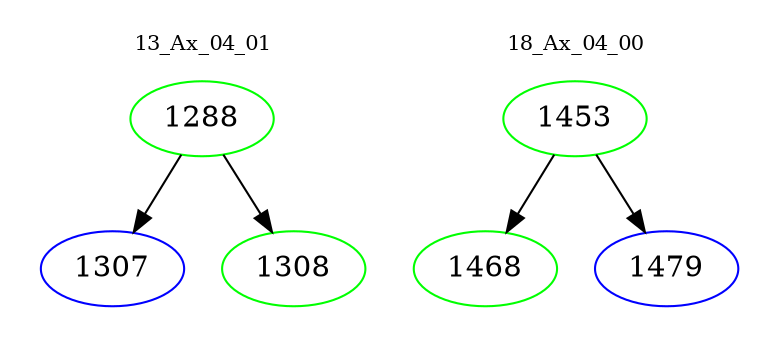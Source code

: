 digraph{
subgraph cluster_0 {
color = white
label = "13_Ax_04_01";
fontsize=10;
T0_1288 [label="1288", color="green"]
T0_1288 -> T0_1307 [color="black"]
T0_1307 [label="1307", color="blue"]
T0_1288 -> T0_1308 [color="black"]
T0_1308 [label="1308", color="green"]
}
subgraph cluster_1 {
color = white
label = "18_Ax_04_00";
fontsize=10;
T1_1453 [label="1453", color="green"]
T1_1453 -> T1_1468 [color="black"]
T1_1468 [label="1468", color="green"]
T1_1453 -> T1_1479 [color="black"]
T1_1479 [label="1479", color="blue"]
}
}
